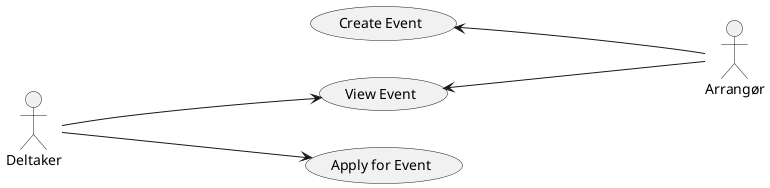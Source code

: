 @startuml

left to right direction

Deltaker ---down--> (View Event)
Deltaker ---down--> (Apply for Event)
Arrangør ---up--> (Create Event)
Arrangør ---up--> (View Event)


@enduml